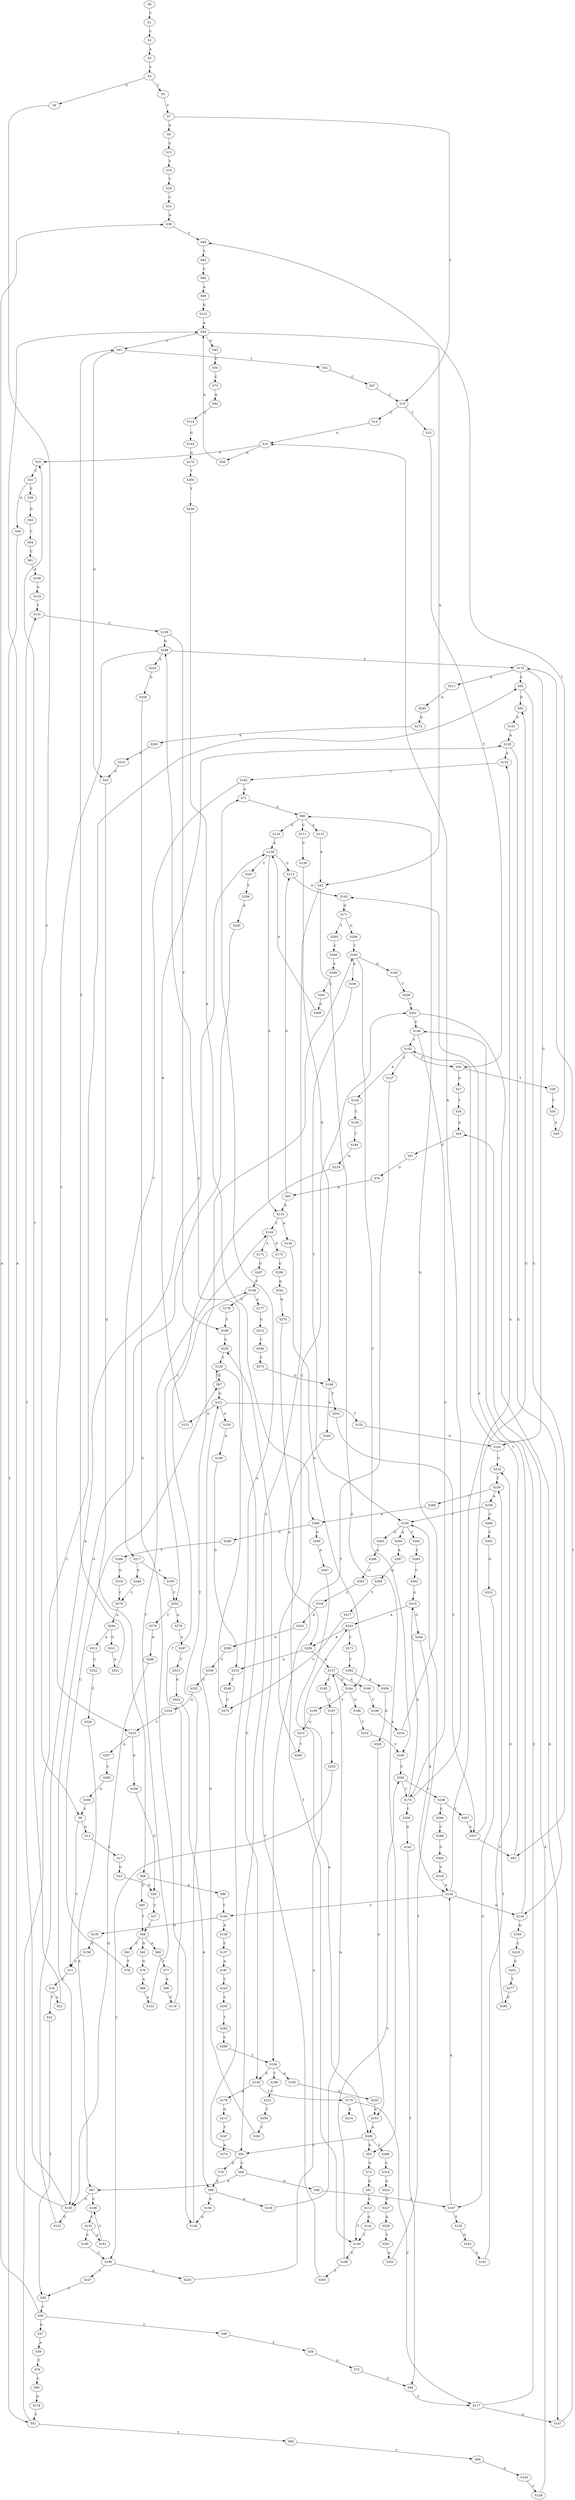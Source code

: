 strict digraph  {
	S0 -> S1 [ label = T ];
	S1 -> S2 [ label = C ];
	S2 -> S3 [ label = A ];
	S3 -> S4 [ label = C ];
	S4 -> S5 [ label = T ];
	S4 -> S6 [ label = G ];
	S5 -> S7 [ label = C ];
	S6 -> S8 [ label = C ];
	S7 -> S9 [ label = G ];
	S7 -> S10 [ label = C ];
	S8 -> S11 [ label = C ];
	S8 -> S12 [ label = G ];
	S9 -> S13 [ label = C ];
	S10 -> S14 [ label = C ];
	S10 -> S15 [ label = T ];
	S11 -> S16 [ label = C ];
	S12 -> S17 [ label = C ];
	S13 -> S18 [ label = T ];
	S14 -> S19 [ label = A ];
	S15 -> S20 [ label = T ];
	S16 -> S21 [ label = A ];
	S16 -> S22 [ label = T ];
	S17 -> S23 [ label = G ];
	S18 -> S24 [ label = T ];
	S19 -> S25 [ label = T ];
	S19 -> S26 [ label = G ];
	S20 -> S27 [ label = G ];
	S20 -> S28 [ label = T ];
	S21 -> S25 [ label = T ];
	S22 -> S29 [ label = T ];
	S23 -> S30 [ label = G ];
	S24 -> S31 [ label = C ];
	S25 -> S32 [ label = C ];
	S26 -> S33 [ label = A ];
	S27 -> S34 [ label = T ];
	S28 -> S35 [ label = C ];
	S29 -> S36 [ label = C ];
	S30 -> S37 [ label = C ];
	S31 -> S38 [ label = A ];
	S32 -> S39 [ label = T ];
	S32 -> S40 [ label = G ];
	S33 -> S41 [ label = C ];
	S33 -> S42 [ label = A ];
	S33 -> S43 [ label = G ];
	S34 -> S44 [ label = A ];
	S35 -> S45 [ label = A ];
	S36 -> S38 [ label = A ];
	S36 -> S46 [ label = C ];
	S36 -> S47 [ label = G ];
	S37 -> S48 [ label = T ];
	S38 -> S49 [ label = T ];
	S39 -> S50 [ label = G ];
	S40 -> S51 [ label = T ];
	S41 -> S52 [ label = T ];
	S41 -> S53 [ label = G ];
	S42 -> S54 [ label = C ];
	S42 -> S55 [ label = G ];
	S43 -> S56 [ label = C ];
	S44 -> S57 [ label = G ];
	S45 -> S49 [ label = T ];
	S46 -> S58 [ label = T ];
	S47 -> S59 [ label = A ];
	S48 -> S60 [ label = A ];
	S48 -> S61 [ label = C ];
	S48 -> S62 [ label = G ];
	S49 -> S63 [ label = C ];
	S50 -> S64 [ label = C ];
	S51 -> S65 [ label = C ];
	S51 -> S66 [ label = T ];
	S52 -> S67 [ label = C ];
	S53 -> S68 [ label = G ];
	S54 -> S69 [ label = C ];
	S54 -> S70 [ label = G ];
	S54 -> S71 [ label = A ];
	S55 -> S72 [ label = G ];
	S56 -> S73 [ label = C ];
	S57 -> S74 [ label = G ];
	S58 -> S75 [ label = G ];
	S59 -> S76 [ label = T ];
	S60 -> S77 [ label = T ];
	S61 -> S78 [ label = T ];
	S62 -> S79 [ label = G ];
	S63 -> S80 [ label = C ];
	S64 -> S81 [ label = C ];
	S65 -> S82 [ label = G ];
	S65 -> S83 [ label = C ];
	S66 -> S84 [ label = T ];
	S67 -> S10 [ label = C ];
	S68 -> S85 [ label = C ];
	S68 -> S86 [ label = A ];
	S69 -> S87 [ label = A ];
	S69 -> S88 [ label = G ];
	S70 -> S89 [ label = A ];
	S71 -> S90 [ label = G ];
	S72 -> S91 [ label = G ];
	S73 -> S92 [ label = A ];
	S74 -> S93 [ label = A ];
	S75 -> S94 [ label = T ];
	S76 -> S95 [ label = C ];
	S77 -> S96 [ label = A ];
	S78 -> S97 [ label = C ];
	S79 -> S98 [ label = A ];
	S80 -> S99 [ label = A ];
	S81 -> S100 [ label = A ];
	S82 -> S101 [ label = G ];
	S83 -> S102 [ label = T ];
	S84 -> S103 [ label = G ];
	S85 -> S48 [ label = T ];
	S86 -> S104 [ label = C ];
	S87 -> S105 [ label = G ];
	S87 -> S106 [ label = C ];
	S88 -> S107 [ label = G ];
	S89 -> S108 [ label = G ];
	S89 -> S109 [ label = A ];
	S90 -> S110 [ label = G ];
	S90 -> S111 [ label = C ];
	S90 -> S112 [ label = A ];
	S91 -> S113 [ label = G ];
	S92 -> S114 [ label = C ];
	S93 -> S115 [ label = G ];
	S93 -> S116 [ label = A ];
	S94 -> S117 [ label = C ];
	S95 -> S118 [ label = G ];
	S96 -> S119 [ label = G ];
	S97 -> S120 [ label = T ];
	S97 -> S121 [ label = G ];
	S98 -> S122 [ label = A ];
	S99 -> S123 [ label = G ];
	S100 -> S124 [ label = G ];
	S101 -> S125 [ label = A ];
	S102 -> S126 [ label = A ];
	S102 -> S127 [ label = C ];
	S102 -> S20 [ label = T ];
	S103 -> S128 [ label = T ];
	S104 -> S129 [ label = A ];
	S104 -> S130 [ label = G ];
	S105 -> S33 [ label = A ];
	S105 -> S131 [ label = T ];
	S105 -> S132 [ label = G ];
	S106 -> S133 [ label = C ];
	S107 -> S134 [ label = A ];
	S107 -> S135 [ label = T ];
	S108 -> S136 [ label = G ];
	S109 -> S137 [ label = A ];
	S110 -> S138 [ label = A ];
	S111 -> S139 [ label = C ];
	S112 -> S42 [ label = A ];
	S113 -> S140 [ label = T ];
	S113 -> S141 [ label = G ];
	S114 -> S142 [ label = G ];
	S115 -> S143 [ label = A ];
	S116 -> S144 [ label = T ];
	S116 -> S145 [ label = A ];
	S117 -> S146 [ label = C ];
	S117 -> S147 [ label = G ];
	S118 -> S51 [ label = T ];
	S119 -> S148 [ label = T ];
	S120 -> S149 [ label = G ];
	S120 -> S97 [ label = C ];
	S121 -> S150 [ label = A ];
	S121 -> S151 [ label = G ];
	S121 -> S152 [ label = T ];
	S122 -> S144 [ label = T ];
	S123 -> S33 [ label = A ];
	S124 -> S131 [ label = T ];
	S125 -> S153 [ label = A ];
	S125 -> S154 [ label = G ];
	S126 -> S155 [ label = C ];
	S127 -> S156 [ label = T ];
	S128 -> S44 [ label = A ];
	S129 -> S157 [ label = C ];
	S130 -> S158 [ label = C ];
	S131 -> S159 [ label = C ];
	S132 -> S138 [ label = A ];
	S133 -> S160 [ label = C ];
	S133 -> S161 [ label = A ];
	S134 -> S104 [ label = C ];
	S134 -> S153 [ label = A ];
	S134 -> S154 [ label = G ];
	S135 -> S162 [ label = G ];
	S136 -> S163 [ label = T ];
	S137 -> S164 [ label = G ];
	S137 -> S165 [ label = C ];
	S137 -> S166 [ label = A ];
	S138 -> S116 [ label = A ];
	S138 -> S167 [ label = C ];
	S138 -> S115 [ label = G ];
	S139 -> S168 [ label = G ];
	S140 -> S169 [ label = C ];
	S141 -> S140 [ label = T ];
	S142 -> S170 [ label = G ];
	S143 -> S171 [ label = G ];
	S144 -> S172 [ label = A ];
	S144 -> S173 [ label = G ];
	S145 -> S164 [ label = G ];
	S146 -> S102 [ label = T ];
	S146 -> S174 [ label = C ];
	S147 -> S175 [ label = T ];
	S148 -> S176 [ label = C ];
	S148 -> S177 [ label = A ];
	S149 -> S178 [ label = A ];
	S149 -> S179 [ label = T ];
	S150 -> S180 [ label = A ];
	S151 -> S125 [ label = A ];
	S152 -> S181 [ label = G ];
	S153 -> S182 [ label = C ];
	S154 -> S143 [ label = A ];
	S154 -> S183 [ label = G ];
	S155 -> S184 [ label = T ];
	S156 -> S185 [ label = A ];
	S156 -> S186 [ label = T ];
	S156 -> S149 [ label = G ];
	S157 -> S187 [ label = A ];
	S158 -> S11 [ label = C ];
	S159 -> S188 [ label = G ];
	S159 -> S189 [ label = T ];
	S160 -> S190 [ label = C ];
	S161 -> S106 [ label = C ];
	S162 -> S191 [ label = G ];
	S163 -> S192 [ label = G ];
	S163 -> S193 [ label = C ];
	S163 -> S194 [ label = A ];
	S164 -> S195 [ label = T ];
	S164 -> S196 [ label = G ];
	S165 -> S197 [ label = C ];
	S166 -> S198 [ label = C ];
	S167 -> S199 [ label = C ];
	S168 -> S200 [ label = A ];
	S168 -> S201 [ label = T ];
	S169 -> S202 [ label = C ];
	S169 -> S203 [ label = T ];
	S170 -> S204 [ label = T ];
	S171 -> S205 [ label = T ];
	S171 -> S206 [ label = G ];
	S172 -> S207 [ label = G ];
	S173 -> S208 [ label = G ];
	S174 -> S209 [ label = T ];
	S174 -> S19 [ label = A ];
	S174 -> S210 [ label = G ];
	S175 -> S65 [ label = C ];
	S175 -> S211 [ label = A ];
	S175 -> S181 [ label = G ];
	S176 -> S189 [ label = T ];
	S177 -> S212 [ label = G ];
	S178 -> S213 [ label = G ];
	S179 -> S214 [ label = A ];
	S179 -> S117 [ label = C ];
	S180 -> S215 [ label = G ];
	S181 -> S216 [ label = G ];
	S182 -> S71 [ label = A ];
	S182 -> S217 [ label = T ];
	S183 -> S218 [ label = C ];
	S184 -> S219 [ label = A ];
	S185 -> S220 [ label = G ];
	S186 -> S221 [ label = C ];
	S187 -> S222 [ label = C ];
	S188 -> S223 [ label = C ];
	S188 -> S175 [ label = T ];
	S188 -> S224 [ label = A ];
	S189 -> S225 [ label = C ];
	S190 -> S226 [ label = G ];
	S190 -> S227 [ label = T ];
	S191 -> S228 [ label = T ];
	S192 -> S229 [ label = T ];
	S193 -> S202 [ label = C ];
	S194 -> S230 [ label = T ];
	S195 -> S231 [ label = G ];
	S196 -> S232 [ label = T ];
	S197 -> S233 [ label = C ];
	S198 -> S234 [ label = A ];
	S199 -> S235 [ label = A ];
	S200 -> S236 [ label = A ];
	S201 -> S237 [ label = C ];
	S202 -> S174 [ label = C ];
	S202 -> S238 [ label = G ];
	S203 -> S225 [ label = C ];
	S204 -> S239 [ label = T ];
	S205 -> S240 [ label = C ];
	S206 -> S163 [ label = T ];
	S207 -> S148 [ label = T ];
	S208 -> S241 [ label = G ];
	S209 -> S242 [ label = G ];
	S210 -> S243 [ label = A ];
	S210 -> S244 [ label = G ];
	S211 -> S245 [ label = A ];
	S212 -> S246 [ label = C ];
	S213 -> S247 [ label = T ];
	S215 -> S248 [ label = T ];
	S216 -> S228 [ label = T ];
	S217 -> S249 [ label = G ];
	S217 -> S250 [ label = A ];
	S218 -> S251 [ label = G ];
	S219 -> S252 [ label = C ];
	S220 -> S253 [ label = A ];
	S221 -> S254 [ label = T ];
	S222 -> S255 [ label = C ];
	S223 -> S256 [ label = G ];
	S223 -> S257 [ label = A ];
	S224 -> S258 [ label = G ];
	S225 -> S120 [ label = T ];
	S226 -> S243 [ label = A ];
	S227 -> S29 [ label = T ];
	S228 -> S259 [ label = A ];
	S228 -> S260 [ label = T ];
	S229 -> S261 [ label = C ];
	S230 -> S262 [ label = C ];
	S230 -> S263 [ label = G ];
	S230 -> S264 [ label = A ];
	S231 -> S265 [ label = T ];
	S232 -> S193 [ label = C ];
	S233 -> S190 [ label = C ];
	S234 -> S90 [ label = G ];
	S235 -> S105 [ label = G ];
	S236 -> S137 [ label = A ];
	S236 -> S215 [ label = G ];
	S237 -> S83 [ label = C ];
	S237 -> S82 [ label = G ];
	S238 -> S266 [ label = C ];
	S238 -> S267 [ label = T ];
	S239 -> S268 [ label = A ];
	S240 -> S269 [ label = A ];
	S241 -> S270 [ label = G ];
	S242 -> S94 [ label = T ];
	S243 -> S236 [ label = A ];
	S243 -> S271 [ label = C ];
	S244 -> S134 [ label = A ];
	S245 -> S272 [ label = G ];
	S246 -> S273 [ label = C ];
	S247 -> S274 [ label = A ];
	S248 -> S275 [ label = C ];
	S249 -> S276 [ label = C ];
	S250 -> S252 [ label = C ];
	S251 -> S277 [ label = T ];
	S252 -> S278 [ label = C ];
	S252 -> S279 [ label = A ];
	S253 -> S280 [ label = A ];
	S254 -> S281 [ label = C ];
	S255 -> S282 [ label = T ];
	S256 -> S30 [ label = G ];
	S257 -> S283 [ label = C ];
	S258 -> S136 [ label = G ];
	S259 -> S230 [ label = T ];
	S259 -> S284 [ label = C ];
	S260 -> S268 [ label = A ];
	S261 -> S147 [ label = G ];
	S261 -> S146 [ label = C ];
	S262 -> S285 [ label = C ];
	S263 -> S286 [ label = A ];
	S264 -> S287 [ label = A ];
	S265 -> S261 [ label = C ];
	S266 -> S288 [ label = C ];
	S267 -> S237 [ label = C ];
	S268 -> S289 [ label = C ];
	S268 -> S290 [ label = G ];
	S269 -> S291 [ label = G ];
	S270 -> S140 [ label = T ];
	S271 -> S292 [ label = T ];
	S272 -> S293 [ label = A ];
	S273 -> S168 [ label = G ];
	S275 -> S188 [ label = G ];
	S276 -> S294 [ label = A ];
	S277 -> S295 [ label = G ];
	S278 -> S296 [ label = A ];
	S279 -> S297 [ label = A ];
	S280 -> S298 [ label = T ];
	S280 -> S54 [ label = C ];
	S280 -> S55 [ label = G ];
	S281 -> S121 [ label = G ];
	S282 -> S299 [ label = C ];
	S283 -> S300 [ label = G ];
	S284 -> S301 [ label = C ];
	S285 -> S302 [ label = C ];
	S286 -> S303 [ label = G ];
	S287 -> S304 [ label = G ];
	S288 -> S305 [ label = G ];
	S289 -> S306 [ label = T ];
	S290 -> S307 [ label = A ];
	S291 -> S308 [ label = G ];
	S292 -> S309 [ label = A ];
	S293 -> S310 [ label = C ];
	S294 -> S311 [ label = G ];
	S294 -> S312 [ label = A ];
	S295 -> S216 [ label = G ];
	S296 -> S105 [ label = G ];
	S297 -> S313 [ label = C ];
	S298 -> S314 [ label = C ];
	S299 -> S156 [ label = T ];
	S300 -> S8 [ label = C ];
	S301 -> S315 [ label = G ];
	S302 -> S210 [ label = G ];
	S303 -> S316 [ label = C ];
	S304 -> S317 [ label = T ];
	S305 -> S318 [ label = G ];
	S306 -> S319 [ label = G ];
	S307 -> S280 [ label = A ];
	S308 -> S138 [ label = A ];
	S309 -> S320 [ label = G ];
	S310 -> S53 [ label = G ];
	S311 -> S321 [ label = A ];
	S312 -> S322 [ label = C ];
	S313 -> S323 [ label = G ];
	S314 -> S324 [ label = G ];
	S315 -> S107 [ label = G ];
	S316 -> S325 [ label = G ];
	S317 -> S275 [ label = C ];
	S318 -> S134 [ label = A ];
	S319 -> S276 [ label = C ];
	S320 -> S253 [ label = A ];
	S321 -> S41 [ label = C ];
	S322 -> S326 [ label = C ];
	S323 -> S89 [ label = A ];
	S324 -> S327 [ label = G ];
	S325 -> S328 [ label = G ];
	S326 -> S87 [ label = A ];
	S327 -> S329 [ label = G ];
	S328 -> S330 [ label = T ];
	S329 -> S331 [ label = T ];
	S330 -> S332 [ label = C ];
	S331 -> S333 [ label = A ];
	S332 -> S334 [ label = G ];
	S333 -> S230 [ label = T ];
	S334 -> S223 [ label = C ];
}
